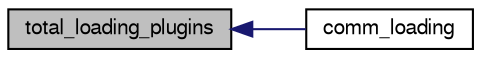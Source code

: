 digraph G
{
  bgcolor="transparent";
  edge [fontname="FreeSans",fontsize="10",labelfontname="FreeSans",labelfontsize="10"];
  node [fontname="FreeSans",fontsize="10",shape=record];
  rankdir=LR;
  Node1 [label="total_loading_plugins",height=0.2,width=0.4,color="black", fillcolor="grey75", style="filled" fontcolor="black"];
  Node1 -> Node2 [dir=back,color="midnightblue",fontsize="10",style="solid",fontname="FreeSans"];
  Node2 [label="comm_loading",height=0.2,width=0.4,color="black",URL="$comm_8h.html#ae7b7f30a5bfcdeffb265e027f6dc852c",tooltip="Informs the client that the scanner is still loading."];
}
